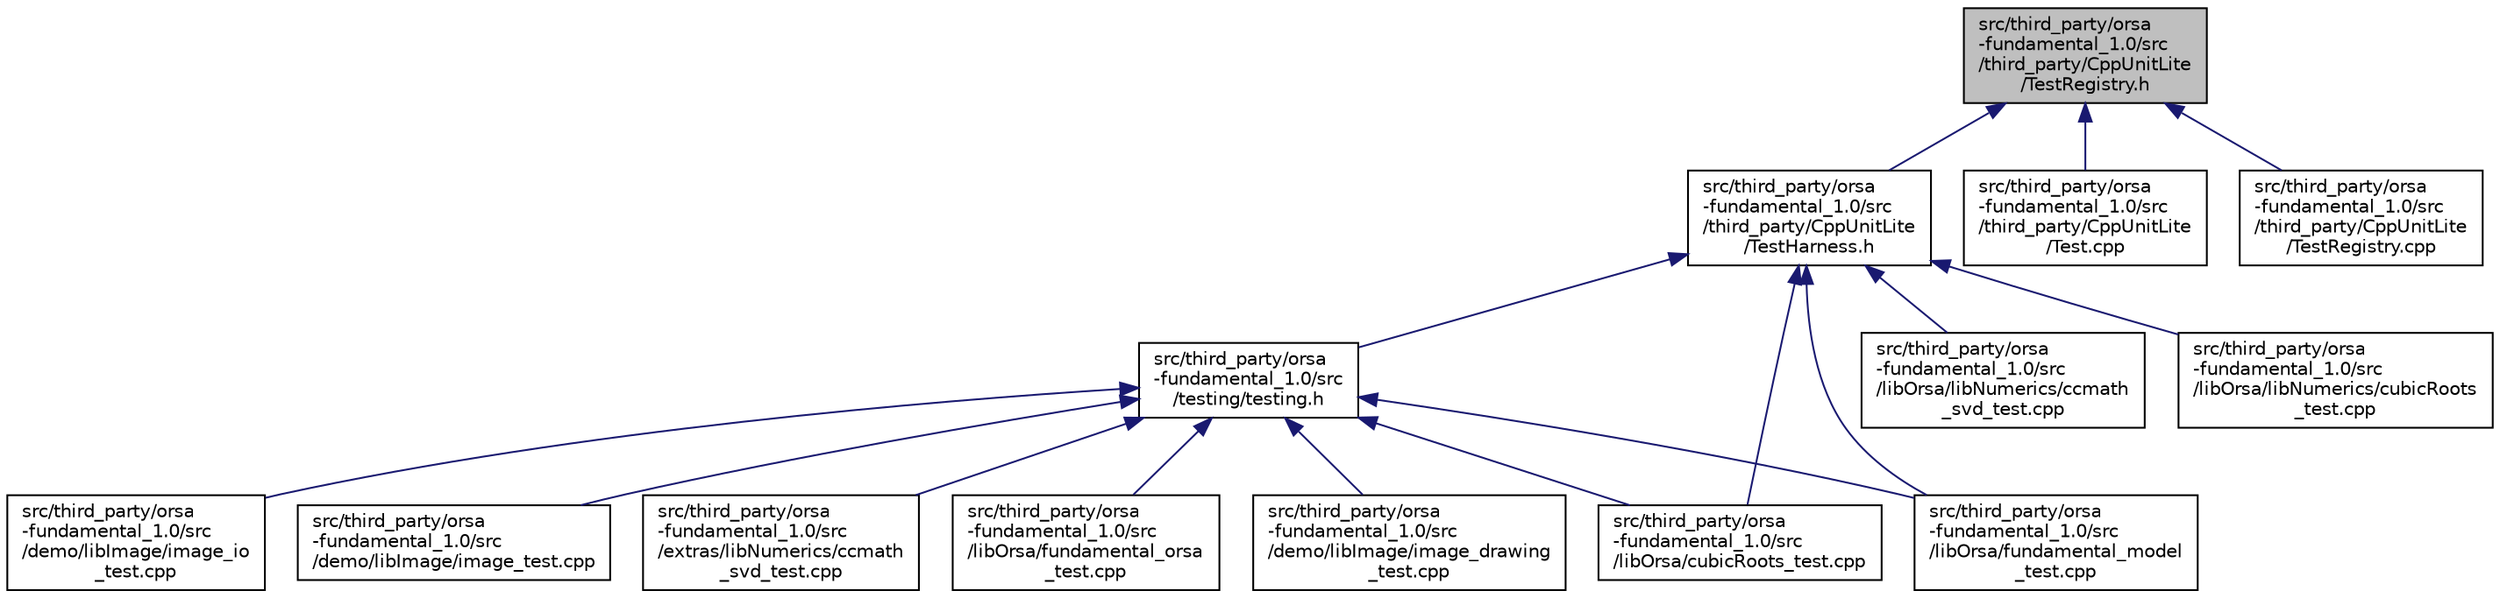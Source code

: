 digraph "src/third_party/orsa-fundamental_1.0/src/third_party/CppUnitLite/TestRegistry.h"
{
  edge [fontname="Helvetica",fontsize="10",labelfontname="Helvetica",labelfontsize="10"];
  node [fontname="Helvetica",fontsize="10",shape=record];
  Node1 [label="src/third_party/orsa\l-fundamental_1.0/src\l/third_party/CppUnitLite\l/TestRegistry.h",height=0.2,width=0.4,color="black", fillcolor="grey75", style="filled", fontcolor="black"];
  Node1 -> Node2 [dir="back",color="midnightblue",fontsize="10",style="solid"];
  Node2 [label="src/third_party/orsa\l-fundamental_1.0/src\l/third_party/CppUnitLite\l/TestHarness.h",height=0.2,width=0.4,color="black", fillcolor="white", style="filled",URL="$TestHarness_8h.html"];
  Node2 -> Node3 [dir="back",color="midnightblue",fontsize="10",style="solid"];
  Node3 [label="src/third_party/orsa\l-fundamental_1.0/src\l/testing/testing.h",height=0.2,width=0.4,color="black", fillcolor="white", style="filled",URL="$testing_8h.html"];
  Node3 -> Node4 [dir="back",color="midnightblue",fontsize="10",style="solid"];
  Node4 [label="src/third_party/orsa\l-fundamental_1.0/src\l/demo/libImage/image_drawing\l_test.cpp",height=0.2,width=0.4,color="black", fillcolor="white", style="filled",URL="$image__drawing__test_8cpp.html"];
  Node3 -> Node5 [dir="back",color="midnightblue",fontsize="10",style="solid"];
  Node5 [label="src/third_party/orsa\l-fundamental_1.0/src\l/demo/libImage/image_io\l_test.cpp",height=0.2,width=0.4,color="black", fillcolor="white", style="filled",URL="$image__io__test_8cpp.html"];
  Node3 -> Node6 [dir="back",color="midnightblue",fontsize="10",style="solid"];
  Node6 [label="src/third_party/orsa\l-fundamental_1.0/src\l/demo/libImage/image_test.cpp",height=0.2,width=0.4,color="black", fillcolor="white", style="filled",URL="$image__test_8cpp.html"];
  Node3 -> Node7 [dir="back",color="midnightblue",fontsize="10",style="solid"];
  Node7 [label="src/third_party/orsa\l-fundamental_1.0/src\l/extras/libNumerics/ccmath\l_svd_test.cpp",height=0.2,width=0.4,color="black", fillcolor="white", style="filled",URL="$extras_2libNumerics_2ccmath__svd__test_8cpp.html"];
  Node3 -> Node8 [dir="back",color="midnightblue",fontsize="10",style="solid"];
  Node8 [label="src/third_party/orsa\l-fundamental_1.0/src\l/libOrsa/cubicRoots_test.cpp",height=0.2,width=0.4,color="black", fillcolor="white", style="filled",URL="$cubicRoots__test_8cpp.html"];
  Node3 -> Node9 [dir="back",color="midnightblue",fontsize="10",style="solid"];
  Node9 [label="src/third_party/orsa\l-fundamental_1.0/src\l/libOrsa/fundamental_model\l_test.cpp",height=0.2,width=0.4,color="black", fillcolor="white", style="filled",URL="$fundamental__model__test_8cpp.html"];
  Node3 -> Node10 [dir="back",color="midnightblue",fontsize="10",style="solid"];
  Node10 [label="src/third_party/orsa\l-fundamental_1.0/src\l/libOrsa/fundamental_orsa\l_test.cpp",height=0.2,width=0.4,color="black", fillcolor="white", style="filled",URL="$fundamental__orsa__test_8cpp.html"];
  Node2 -> Node8 [dir="back",color="midnightblue",fontsize="10",style="solid"];
  Node2 -> Node9 [dir="back",color="midnightblue",fontsize="10",style="solid"];
  Node2 -> Node11 [dir="back",color="midnightblue",fontsize="10",style="solid"];
  Node11 [label="src/third_party/orsa\l-fundamental_1.0/src\l/libOrsa/libNumerics/ccmath\l_svd_test.cpp",height=0.2,width=0.4,color="black", fillcolor="white", style="filled",URL="$libOrsa_2libNumerics_2ccmath__svd__test_8cpp.html"];
  Node2 -> Node12 [dir="back",color="midnightblue",fontsize="10",style="solid"];
  Node12 [label="src/third_party/orsa\l-fundamental_1.0/src\l/libOrsa/libNumerics/cubicRoots\l_test.cpp",height=0.2,width=0.4,color="black", fillcolor="white", style="filled",URL="$libNumerics_2cubicRoots__test_8cpp.html"];
  Node1 -> Node13 [dir="back",color="midnightblue",fontsize="10",style="solid"];
  Node13 [label="src/third_party/orsa\l-fundamental_1.0/src\l/third_party/CppUnitLite\l/Test.cpp",height=0.2,width=0.4,color="black", fillcolor="white", style="filled",URL="$Test_8cpp.html"];
  Node1 -> Node14 [dir="back",color="midnightblue",fontsize="10",style="solid"];
  Node14 [label="src/third_party/orsa\l-fundamental_1.0/src\l/third_party/CppUnitLite\l/TestRegistry.cpp",height=0.2,width=0.4,color="black", fillcolor="white", style="filled",URL="$TestRegistry_8cpp.html"];
}
